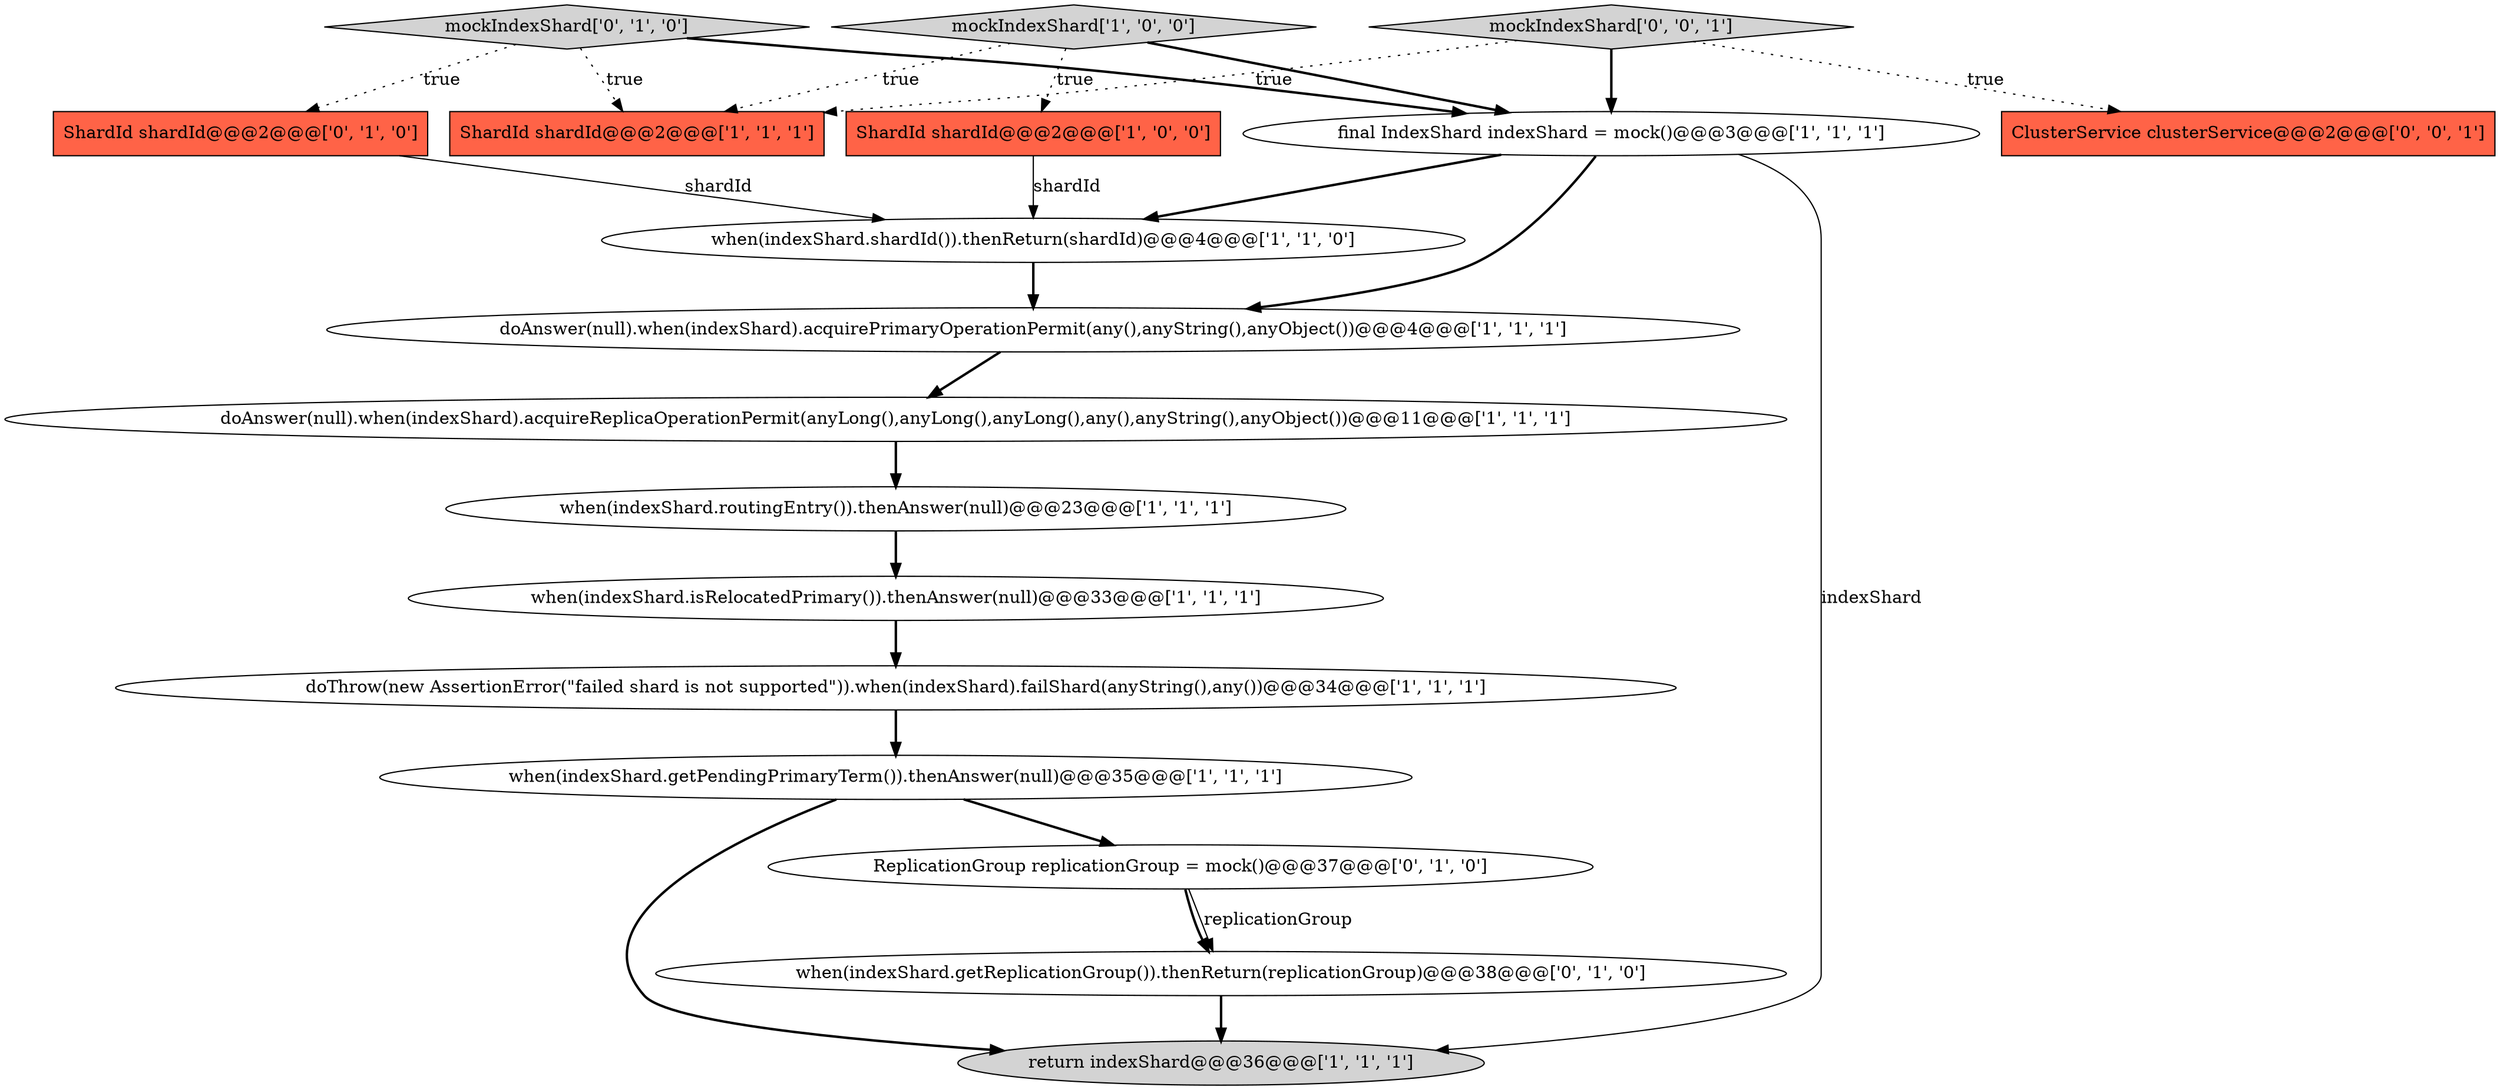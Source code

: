 digraph {
11 [style = filled, label = "doThrow(new AssertionError(\"failed shard is not supported\")).when(indexShard).failShard(anyString(),any())@@@34@@@['1', '1', '1']", fillcolor = white, shape = ellipse image = "AAA0AAABBB1BBB"];
6 [style = filled, label = "when(indexShard.routingEntry()).thenAnswer(null)@@@23@@@['1', '1', '1']", fillcolor = white, shape = ellipse image = "AAA0AAABBB1BBB"];
7 [style = filled, label = "ShardId shardId@@@2@@@['1', '1', '1']", fillcolor = tomato, shape = box image = "AAA0AAABBB1BBB"];
5 [style = filled, label = "when(indexShard.isRelocatedPrimary()).thenAnswer(null)@@@33@@@['1', '1', '1']", fillcolor = white, shape = ellipse image = "AAA0AAABBB1BBB"];
13 [style = filled, label = "when(indexShard.getReplicationGroup()).thenReturn(replicationGroup)@@@38@@@['0', '1', '0']", fillcolor = white, shape = ellipse image = "AAA1AAABBB2BBB"];
8 [style = filled, label = "when(indexShard.shardId()).thenReturn(shardId)@@@4@@@['1', '1', '0']", fillcolor = white, shape = ellipse image = "AAA0AAABBB1BBB"];
9 [style = filled, label = "mockIndexShard['1', '0', '0']", fillcolor = lightgray, shape = diamond image = "AAA0AAABBB1BBB"];
12 [style = filled, label = "ShardId shardId@@@2@@@['0', '1', '0']", fillcolor = tomato, shape = box image = "AAA0AAABBB2BBB"];
4 [style = filled, label = "doAnswer(null).when(indexShard).acquireReplicaOperationPermit(anyLong(),anyLong(),anyLong(),any(),anyString(),anyObject())@@@11@@@['1', '1', '1']", fillcolor = white, shape = ellipse image = "AAA0AAABBB1BBB"];
15 [style = filled, label = "ReplicationGroup replicationGroup = mock()@@@37@@@['0', '1', '0']", fillcolor = white, shape = ellipse image = "AAA1AAABBB2BBB"];
10 [style = filled, label = "return indexShard@@@36@@@['1', '1', '1']", fillcolor = lightgray, shape = ellipse image = "AAA0AAABBB1BBB"];
17 [style = filled, label = "ClusterService clusterService@@@2@@@['0', '0', '1']", fillcolor = tomato, shape = box image = "AAA0AAABBB3BBB"];
16 [style = filled, label = "mockIndexShard['0', '0', '1']", fillcolor = lightgray, shape = diamond image = "AAA0AAABBB3BBB"];
3 [style = filled, label = "doAnswer(null).when(indexShard).acquirePrimaryOperationPermit(any(),anyString(),anyObject())@@@4@@@['1', '1', '1']", fillcolor = white, shape = ellipse image = "AAA0AAABBB1BBB"];
0 [style = filled, label = "ShardId shardId@@@2@@@['1', '0', '0']", fillcolor = tomato, shape = box image = "AAA0AAABBB1BBB"];
2 [style = filled, label = "when(indexShard.getPendingPrimaryTerm()).thenAnswer(null)@@@35@@@['1', '1', '1']", fillcolor = white, shape = ellipse image = "AAA0AAABBB1BBB"];
14 [style = filled, label = "mockIndexShard['0', '1', '0']", fillcolor = lightgray, shape = diamond image = "AAA0AAABBB2BBB"];
1 [style = filled, label = "final IndexShard indexShard = mock()@@@3@@@['1', '1', '1']", fillcolor = white, shape = ellipse image = "AAA0AAABBB1BBB"];
0->8 [style = solid, label="shardId"];
4->6 [style = bold, label=""];
15->13 [style = solid, label="replicationGroup"];
9->0 [style = dotted, label="true"];
9->7 [style = dotted, label="true"];
1->8 [style = bold, label=""];
2->10 [style = bold, label=""];
14->7 [style = dotted, label="true"];
16->7 [style = dotted, label="true"];
14->12 [style = dotted, label="true"];
11->2 [style = bold, label=""];
8->3 [style = bold, label=""];
14->1 [style = bold, label=""];
1->10 [style = solid, label="indexShard"];
1->3 [style = bold, label=""];
16->1 [style = bold, label=""];
5->11 [style = bold, label=""];
15->13 [style = bold, label=""];
6->5 [style = bold, label=""];
12->8 [style = solid, label="shardId"];
13->10 [style = bold, label=""];
16->17 [style = dotted, label="true"];
9->1 [style = bold, label=""];
2->15 [style = bold, label=""];
3->4 [style = bold, label=""];
}
